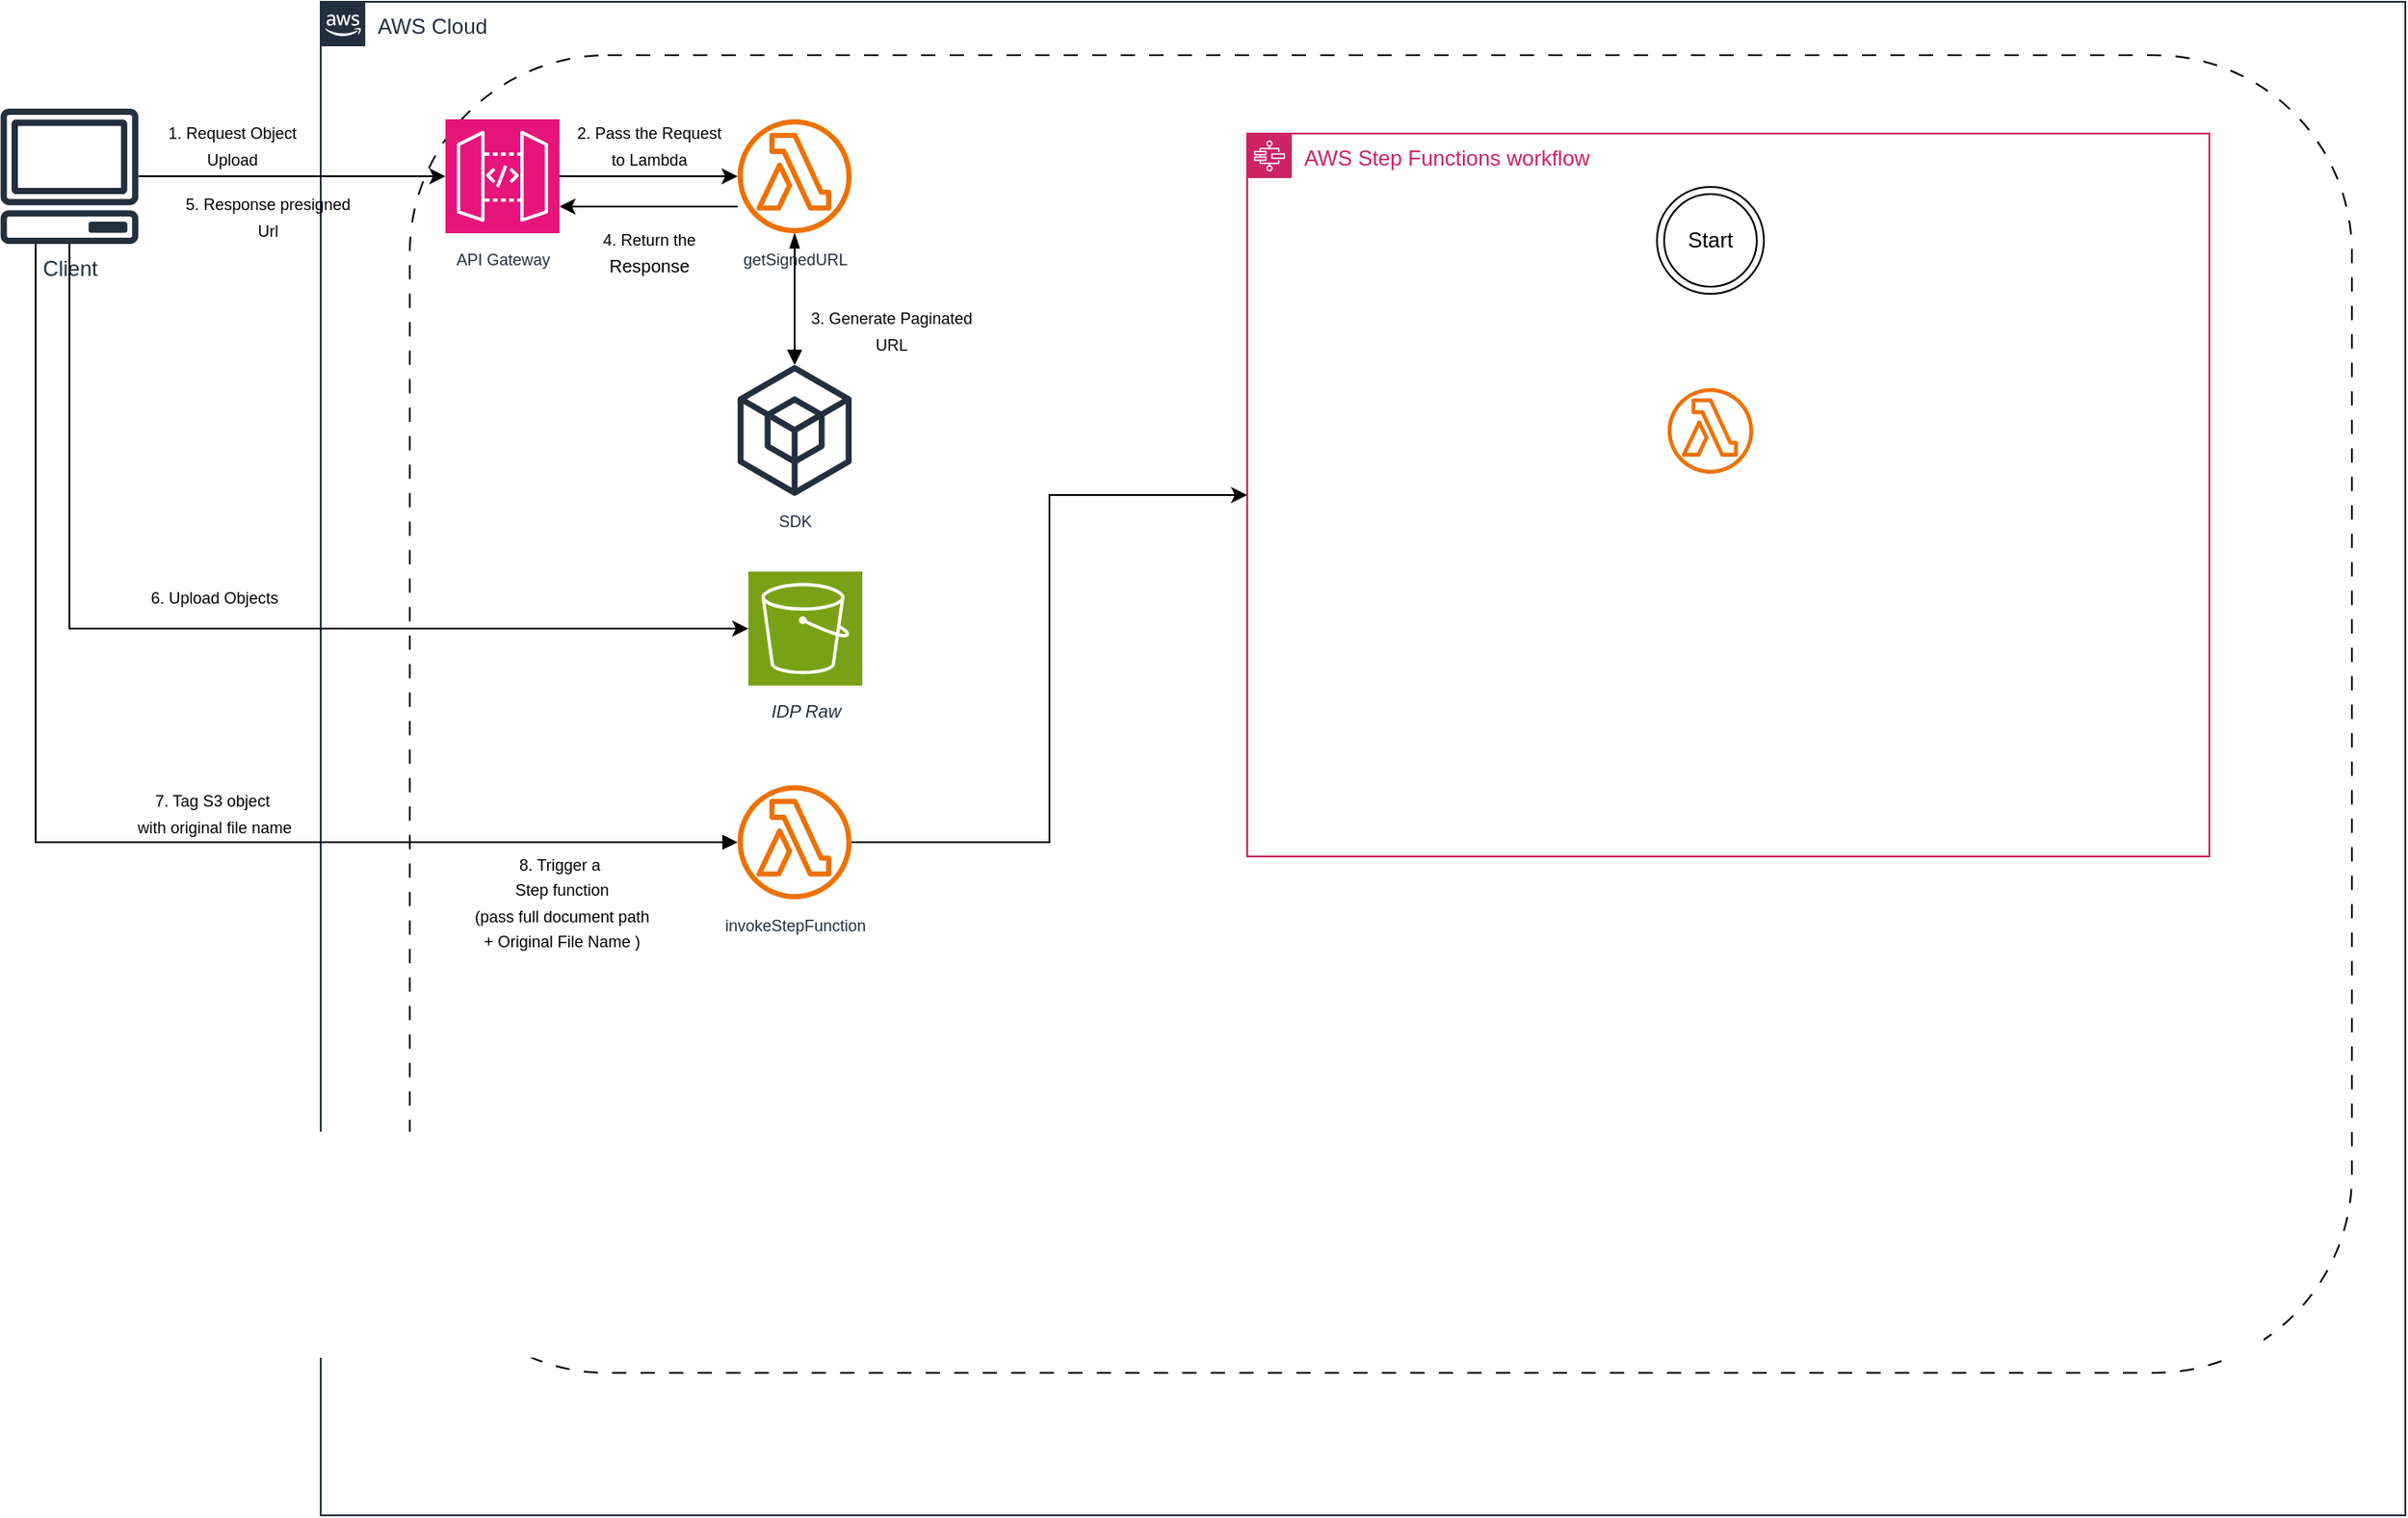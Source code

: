 <mxfile version="28.0.6">
  <diagram name="Page-1" id="xOIfc_SoM40c6wZjQV8W">
    <mxGraphModel dx="802" dy="573" grid="1" gridSize="10" guides="1" tooltips="1" connect="1" arrows="1" fold="1" page="1" pageScale="1" pageWidth="1169" pageHeight="827" math="0" shadow="0">
      <root>
        <mxCell id="0" />
        <mxCell id="1" parent="0" />
        <mxCell id="vmnaAAPYhfZkfkVPNkNN-1" value="AWS Cloud" style="points=[[0,0],[0.25,0],[0.5,0],[0.75,0],[1,0],[1,0.25],[1,0.5],[1,0.75],[1,1],[0.75,1],[0.5,1],[0.25,1],[0,1],[0,0.75],[0,0.5],[0,0.25]];outlineConnect=0;gradientColor=none;html=1;whiteSpace=wrap;fontSize=12;fontStyle=0;container=1;pointerEvents=0;collapsible=0;recursiveResize=0;shape=mxgraph.aws4.group;grIcon=mxgraph.aws4.group_aws_cloud_alt;strokeColor=#232F3E;fillColor=none;verticalAlign=top;align=left;spacingLeft=30;fontColor=#232F3E;dashed=0;" vertex="1" parent="1">
          <mxGeometry x="210" y="80" width="1170" height="850" as="geometry" />
        </mxCell>
        <mxCell id="vmnaAAPYhfZkfkVPNkNN-3" value="&lt;div&gt;&lt;br&gt;&lt;/div&gt;" style="rounded=1;whiteSpace=wrap;html=1;gradientColor=none;fillColor=none;dashed=1;dashPattern=8 8;" vertex="1" parent="vmnaAAPYhfZkfkVPNkNN-1">
          <mxGeometry x="50" y="30" width="1090" height="740" as="geometry" />
        </mxCell>
        <mxCell id="vmnaAAPYhfZkfkVPNkNN-15" value="&lt;font style=&quot;font-size: 9px;&quot;&gt;2. Pass the Request&lt;br&gt;&lt;/font&gt;&lt;div&gt;&lt;font style=&quot;font-size: 9px;&quot;&gt;to Lambda&lt;/font&gt;&lt;/div&gt;" style="text;html=1;align=center;verticalAlign=middle;resizable=0;points=[];autosize=1;strokeColor=none;fillColor=none;" vertex="1" parent="vmnaAAPYhfZkfkVPNkNN-1">
          <mxGeometry x="134" y="60" width="100" height="40" as="geometry" />
        </mxCell>
        <mxCell id="vmnaAAPYhfZkfkVPNkNN-2" value="&lt;font size=&quot;1&quot;&gt;&lt;i&gt;IDP Raw&lt;/i&gt;&lt;/font&gt;" style="sketch=0;points=[[0,0,0],[0.25,0,0],[0.5,0,0],[0.75,0,0],[1,0,0],[0,1,0],[0.25,1,0],[0.5,1,0],[0.75,1,0],[1,1,0],[0,0.25,0],[0,0.5,0],[0,0.75,0],[1,0.25,0],[1,0.5,0],[1,0.75,0]];outlineConnect=0;fontColor=#232F3E;fillColor=#7AA116;strokeColor=#ffffff;dashed=0;verticalLabelPosition=bottom;verticalAlign=top;align=center;html=1;fontSize=12;fontStyle=0;aspect=fixed;shape=mxgraph.aws4.resourceIcon;resIcon=mxgraph.aws4.s3;" vertex="1" parent="vmnaAAPYhfZkfkVPNkNN-1">
          <mxGeometry x="239.995" y="320.002" width="64" height="64" as="geometry" />
        </mxCell>
        <mxCell id="vmnaAAPYhfZkfkVPNkNN-7" value="&lt;font style=&quot;font-size: 9px;&quot;&gt;API Gateway&lt;/font&gt;" style="sketch=0;points=[[0,0,0],[0.25,0,0],[0.5,0,0],[0.75,0,0],[1,0,0],[0,1,0],[0.25,1,0],[0.5,1,0],[0.75,1,0],[1,1,0],[0,0.25,0],[0,0.5,0],[0,0.75,0],[1,0.25,0],[1,0.5,0],[1,0.75,0]];outlineConnect=0;fontColor=#232F3E;fillColor=#E7157B;strokeColor=#ffffff;dashed=0;verticalLabelPosition=bottom;verticalAlign=top;align=center;html=1;fontSize=12;fontStyle=0;aspect=fixed;shape=mxgraph.aws4.resourceIcon;resIcon=mxgraph.aws4.api_gateway;" vertex="1" parent="vmnaAAPYhfZkfkVPNkNN-1">
          <mxGeometry x="70" y="66" width="64" height="64" as="geometry" />
        </mxCell>
        <mxCell id="vmnaAAPYhfZkfkVPNkNN-20" style="edgeStyle=orthogonalEdgeStyle;rounded=0;orthogonalLoop=1;jettySize=auto;html=1;startArrow=blockThin;startFill=1;endArrow=block;endFill=1;" edge="1" parent="vmnaAAPYhfZkfkVPNkNN-1" source="vmnaAAPYhfZkfkVPNkNN-13" target="vmnaAAPYhfZkfkVPNkNN-16">
          <mxGeometry relative="1" as="geometry" />
        </mxCell>
        <mxCell id="vmnaAAPYhfZkfkVPNkNN-23" style="edgeStyle=orthogonalEdgeStyle;rounded=0;orthogonalLoop=1;jettySize=auto;html=1;" edge="1" parent="vmnaAAPYhfZkfkVPNkNN-1">
          <mxGeometry relative="1" as="geometry">
            <mxPoint x="234.001" y="115" as="sourcePoint" />
            <mxPoint x="134" y="115" as="targetPoint" />
          </mxGeometry>
        </mxCell>
        <mxCell id="vmnaAAPYhfZkfkVPNkNN-13" value="&lt;font style=&quot;font-size: 9px;&quot;&gt;getSignedURL&lt;/font&gt;" style="sketch=0;outlineConnect=0;fontColor=#232F3E;gradientColor=none;fillColor=#ED7100;strokeColor=none;dashed=0;verticalLabelPosition=bottom;verticalAlign=top;align=center;html=1;fontSize=12;fontStyle=0;aspect=fixed;pointerEvents=1;shape=mxgraph.aws4.lambda_function;" vertex="1" parent="vmnaAAPYhfZkfkVPNkNN-1">
          <mxGeometry x="234" y="66" width="64" height="64" as="geometry" />
        </mxCell>
        <mxCell id="vmnaAAPYhfZkfkVPNkNN-16" value="&lt;font style=&quot;font-size: 9px;&quot;&gt;SDK&lt;/font&gt;" style="sketch=0;outlineConnect=0;fontColor=#232F3E;gradientColor=none;fillColor=#232F3D;strokeColor=none;dashed=0;verticalLabelPosition=bottom;verticalAlign=top;align=center;html=1;fontSize=12;fontStyle=0;aspect=fixed;pointerEvents=1;shape=mxgraph.aws4.external_sdk;" vertex="1" parent="vmnaAAPYhfZkfkVPNkNN-1">
          <mxGeometry x="234" y="204" width="64" height="73.41" as="geometry" />
        </mxCell>
        <mxCell id="vmnaAAPYhfZkfkVPNkNN-14" style="edgeStyle=orthogonalEdgeStyle;rounded=0;orthogonalLoop=1;jettySize=auto;html=1;" edge="1" parent="vmnaAAPYhfZkfkVPNkNN-1" source="vmnaAAPYhfZkfkVPNkNN-7" target="vmnaAAPYhfZkfkVPNkNN-13">
          <mxGeometry relative="1" as="geometry" />
        </mxCell>
        <mxCell id="vmnaAAPYhfZkfkVPNkNN-21" value="&lt;font style=&quot;font-size: 9px;&quot;&gt;3. Generate Paginated&lt;br&gt;&lt;/font&gt;&lt;div&gt;&lt;font style=&quot;font-size: 9px;&quot;&gt;URL&lt;/font&gt;&lt;/div&gt;" style="text;html=1;align=center;verticalAlign=middle;resizable=0;points=[];autosize=1;strokeColor=none;fillColor=none;" vertex="1" parent="vmnaAAPYhfZkfkVPNkNN-1">
          <mxGeometry x="265" y="164" width="110" height="40" as="geometry" />
        </mxCell>
        <mxCell id="vmnaAAPYhfZkfkVPNkNN-24" value="&lt;font style=&quot;font-size: 9px;&quot;&gt;4. Return the&lt;/font&gt;&lt;div&gt;&lt;font size=&quot;1&quot;&gt;Response&lt;/font&gt;&lt;/div&gt;" style="text;html=1;align=center;verticalAlign=middle;resizable=0;points=[];autosize=1;strokeColor=none;fillColor=none;" vertex="1" parent="vmnaAAPYhfZkfkVPNkNN-1">
          <mxGeometry x="144" y="120" width="80" height="40" as="geometry" />
        </mxCell>
        <mxCell id="vmnaAAPYhfZkfkVPNkNN-31" value="AWS Step Functions workflow" style="points=[[0,0],[0.25,0],[0.5,0],[0.75,0],[1,0],[1,0.25],[1,0.5],[1,0.75],[1,1],[0.75,1],[0.5,1],[0.25,1],[0,1],[0,0.75],[0,0.5],[0,0.25]];outlineConnect=0;gradientColor=none;html=1;whiteSpace=wrap;fontSize=12;fontStyle=0;container=1;pointerEvents=0;collapsible=0;recursiveResize=0;shape=mxgraph.aws4.group;grIcon=mxgraph.aws4.group_aws_step_functions_workflow;strokeColor=#CD2264;fillColor=none;verticalAlign=top;align=left;spacingLeft=30;fontColor=#CD2264;dashed=0;" vertex="1" parent="vmnaAAPYhfZkfkVPNkNN-1">
          <mxGeometry x="520" y="74" width="540" height="406" as="geometry" />
        </mxCell>
        <mxCell id="vmnaAAPYhfZkfkVPNkNN-33" value="Start" style="ellipse;shape=doubleEllipse;html=1;dashed=0;whiteSpace=wrap;aspect=fixed;" vertex="1" parent="vmnaAAPYhfZkfkVPNkNN-31">
          <mxGeometry x="230" y="30" width="60" height="60" as="geometry" />
        </mxCell>
        <mxCell id="vmnaAAPYhfZkfkVPNkNN-34" value="" style="sketch=0;outlineConnect=0;fontColor=#232F3E;gradientColor=none;fillColor=#ED7100;strokeColor=none;dashed=0;verticalLabelPosition=bottom;verticalAlign=top;align=center;html=1;fontSize=12;fontStyle=0;aspect=fixed;pointerEvents=1;shape=mxgraph.aws4.lambda_function;" vertex="1" parent="vmnaAAPYhfZkfkVPNkNN-31">
          <mxGeometry x="236" y="143" width="48" height="48" as="geometry" />
        </mxCell>
        <mxCell id="vmnaAAPYhfZkfkVPNkNN-36" value="&lt;font style=&quot;font-size: 9px;&quot;&gt;8. Trigger a&amp;nbsp;&lt;/font&gt;&lt;div&gt;&lt;font style=&quot;font-size: 9px;&quot;&gt;Step function&lt;/font&gt;&lt;/div&gt;&lt;div&gt;&lt;font style=&quot;font-size: 9px;&quot;&gt;&amp;nbsp;(pass full document path&amp;nbsp;&lt;/font&gt;&lt;/div&gt;&lt;div&gt;&lt;font style=&quot;font-size: 9px;&quot;&gt;+ Original File Name )&lt;/font&gt;&lt;/div&gt;" style="text;html=1;align=center;verticalAlign=middle;resizable=0;points=[];autosize=1;strokeColor=none;fillColor=none;" vertex="1" parent="vmnaAAPYhfZkfkVPNkNN-1">
          <mxGeometry x="70" y="470" width="130" height="70" as="geometry" />
        </mxCell>
        <mxCell id="vmnaAAPYhfZkfkVPNkNN-40" style="edgeStyle=orthogonalEdgeStyle;rounded=0;orthogonalLoop=1;jettySize=auto;html=1;" edge="1" parent="vmnaAAPYhfZkfkVPNkNN-1" source="vmnaAAPYhfZkfkVPNkNN-37" target="vmnaAAPYhfZkfkVPNkNN-31">
          <mxGeometry relative="1" as="geometry" />
        </mxCell>
        <mxCell id="vmnaAAPYhfZkfkVPNkNN-37" value="&lt;font style=&quot;font-size: 9px;&quot;&gt;invokeStepFunction&lt;/font&gt;" style="sketch=0;outlineConnect=0;fontColor=#232F3E;gradientColor=none;fillColor=#ED7100;strokeColor=none;dashed=0;verticalLabelPosition=bottom;verticalAlign=top;align=center;html=1;fontSize=12;fontStyle=0;aspect=fixed;pointerEvents=1;shape=mxgraph.aws4.lambda_function;" vertex="1" parent="vmnaAAPYhfZkfkVPNkNN-1">
          <mxGeometry x="234" y="440" width="64" height="64" as="geometry" />
        </mxCell>
        <mxCell id="vmnaAAPYhfZkfkVPNkNN-9" style="edgeStyle=orthogonalEdgeStyle;rounded=0;orthogonalLoop=1;jettySize=auto;html=1;" edge="1" parent="1" source="vmnaAAPYhfZkfkVPNkNN-6" target="vmnaAAPYhfZkfkVPNkNN-7">
          <mxGeometry relative="1" as="geometry" />
        </mxCell>
        <mxCell id="vmnaAAPYhfZkfkVPNkNN-6" value="Client" style="sketch=0;outlineConnect=0;fontColor=#232F3E;gradientColor=none;fillColor=#232F3D;strokeColor=none;dashed=0;verticalLabelPosition=bottom;verticalAlign=top;align=center;html=1;fontSize=12;fontStyle=0;aspect=fixed;pointerEvents=1;shape=mxgraph.aws4.client;" vertex="1" parent="1">
          <mxGeometry x="30" y="140" width="78" height="76" as="geometry" />
        </mxCell>
        <mxCell id="vmnaAAPYhfZkfkVPNkNN-12" value="&lt;font style=&quot;font-size: 9px;&quot;&gt;1. Request Object&lt;/font&gt;&lt;div&gt;&lt;font style=&quot;font-size: 9px;&quot;&gt;Upload&lt;/font&gt;&lt;/div&gt;" style="text;html=1;align=center;verticalAlign=middle;resizable=0;points=[];autosize=1;strokeColor=none;fillColor=none;" vertex="1" parent="1">
          <mxGeometry x="110" y="140" width="100" height="40" as="geometry" />
        </mxCell>
        <mxCell id="vmnaAAPYhfZkfkVPNkNN-25" value="&lt;font style=&quot;font-size: 9px;&quot;&gt;5. Response presigned&lt;/font&gt;&lt;div&gt;&lt;font style=&quot;font-size: 9px;&quot;&gt;Url&lt;/font&gt;&lt;/div&gt;" style="text;html=1;align=center;verticalAlign=middle;resizable=0;points=[];autosize=1;strokeColor=none;fillColor=none;" vertex="1" parent="1">
          <mxGeometry x="120" y="180" width="120" height="40" as="geometry" />
        </mxCell>
        <mxCell id="vmnaAAPYhfZkfkVPNkNN-26" style="edgeStyle=orthogonalEdgeStyle;rounded=0;orthogonalLoop=1;jettySize=auto;html=1;entryX=0;entryY=0.5;entryDx=0;entryDy=0;entryPerimeter=0;" edge="1" parent="1" source="vmnaAAPYhfZkfkVPNkNN-6" target="vmnaAAPYhfZkfkVPNkNN-2">
          <mxGeometry relative="1" as="geometry">
            <Array as="points">
              <mxPoint x="69" y="432" />
            </Array>
          </mxGeometry>
        </mxCell>
        <mxCell id="vmnaAAPYhfZkfkVPNkNN-27" value="&lt;font style=&quot;font-size: 9px;&quot;&gt;6. Upload Objects&lt;/font&gt;" style="text;html=1;align=center;verticalAlign=middle;resizable=0;points=[];autosize=1;strokeColor=none;fillColor=none;" vertex="1" parent="1">
          <mxGeometry x="100" y="399" width="100" height="30" as="geometry" />
        </mxCell>
        <mxCell id="vmnaAAPYhfZkfkVPNkNN-38" style="edgeStyle=orthogonalEdgeStyle;rounded=0;orthogonalLoop=1;jettySize=auto;html=1;startArrow=block;startFill=1;endArrow=none;endFill=0;" edge="1" parent="1" source="vmnaAAPYhfZkfkVPNkNN-37" target="vmnaAAPYhfZkfkVPNkNN-6">
          <mxGeometry relative="1" as="geometry">
            <Array as="points">
              <mxPoint x="50" y="552" />
            </Array>
          </mxGeometry>
        </mxCell>
        <mxCell id="vmnaAAPYhfZkfkVPNkNN-39" value="&lt;font style=&quot;font-size: 9px;&quot;&gt;7. Tag S3 object&amp;nbsp;&lt;/font&gt;&lt;div&gt;&lt;font style=&quot;font-size: 9px;&quot;&gt;with original file name&lt;/font&gt;&lt;/div&gt;" style="text;html=1;align=center;verticalAlign=middle;resizable=0;points=[];autosize=1;strokeColor=none;fillColor=none;" vertex="1" parent="1">
          <mxGeometry x="95" y="515" width="110" height="40" as="geometry" />
        </mxCell>
      </root>
    </mxGraphModel>
  </diagram>
</mxfile>
